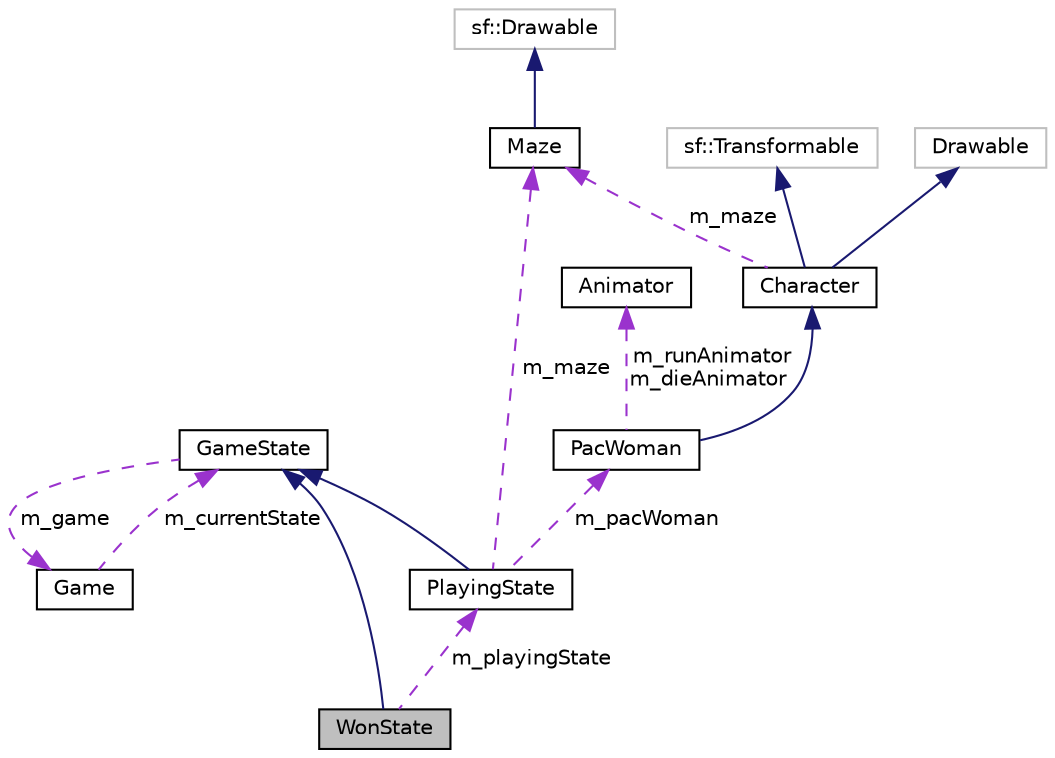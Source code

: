 digraph "WonState"
{
  edge [fontname="Helvetica",fontsize="10",labelfontname="Helvetica",labelfontsize="10"];
  node [fontname="Helvetica",fontsize="10",shape=record];
  Node2 [label="WonState",height=0.2,width=0.4,color="black", fillcolor="grey75", style="filled", fontcolor="black"];
  Node3 -> Node2 [dir="back",color="midnightblue",fontsize="10",style="solid"];
  Node3 [label="GameState",height=0.2,width=0.4,color="black", fillcolor="white", style="filled",URL="$classGameState.html",tooltip="\"Game State class\"  \"The game states navigation\" "];
  Node4 -> Node3 [dir="back",color="darkorchid3",fontsize="10",style="dashed",label=" m_game" ];
  Node4 [label="Game",height=0.2,width=0.4,color="black", fillcolor="white", style="filled",URL="$classGame.html",tooltip="\"Game Class\"  \" the entry point to our program; called from main.cpp\" "];
  Node3 -> Node4 [dir="back",color="darkorchid3",fontsize="10",style="dashed",label=" m_currentState" ];
  Node5 -> Node2 [dir="back",color="darkorchid3",fontsize="10",style="dashed",label=" m_playingState" ];
  Node5 [label="PlayingState",height=0.2,width=0.4,color="black", fillcolor="white", style="filled",URL="$classPlayingState.html",tooltip="\"Playing State Class\" "];
  Node3 -> Node5 [dir="back",color="midnightblue",fontsize="10",style="solid"];
  Node6 -> Node5 [dir="back",color="darkorchid3",fontsize="10",style="dashed",label=" m_pacWoman" ];
  Node6 [label="PacWoman",height=0.2,width=0.4,color="black", fillcolor="white", style="filled",URL="$classPacWoman.html"];
  Node7 -> Node6 [dir="back",color="midnightblue",fontsize="10",style="solid"];
  Node7 [label="Character",height=0.2,width=0.4,color="black", fillcolor="white", style="filled",URL="$classCharacter.html",tooltip="\"Character Class\" "];
  Node8 -> Node7 [dir="back",color="midnightblue",fontsize="10",style="solid"];
  Node8 [label="Drawable",height=0.2,width=0.4,color="grey75", fillcolor="white", style="filled"];
  Node9 -> Node7 [dir="back",color="midnightblue",fontsize="10",style="solid"];
  Node9 [label="sf::Transformable",height=0.2,width=0.4,color="grey75", fillcolor="white", style="filled"];
  Node10 -> Node7 [dir="back",color="darkorchid3",fontsize="10",style="dashed",label=" m_maze" ];
  Node10 [label="Maze",height=0.2,width=0.4,color="black", fillcolor="white", style="filled",URL="$classMaze.html",tooltip="\"Maze class\"  \"Header to create the map or scene for the game\" "];
  Node11 -> Node10 [dir="back",color="midnightblue",fontsize="10",style="solid"];
  Node11 [label="sf::Drawable",height=0.2,width=0.4,color="grey75", fillcolor="white", style="filled"];
  Node12 -> Node6 [dir="back",color="darkorchid3",fontsize="10",style="dashed",label=" m_runAnimator\nm_dieAnimator" ];
  Node12 [label="Animator",height=0.2,width=0.4,color="black", fillcolor="white", style="filled",URL="$classAnimator.html",tooltip="\"Animator Class\"  \"times animations for the sprites in the game\" "];
  Node10 -> Node5 [dir="back",color="darkorchid3",fontsize="10",style="dashed",label=" m_maze" ];
}
